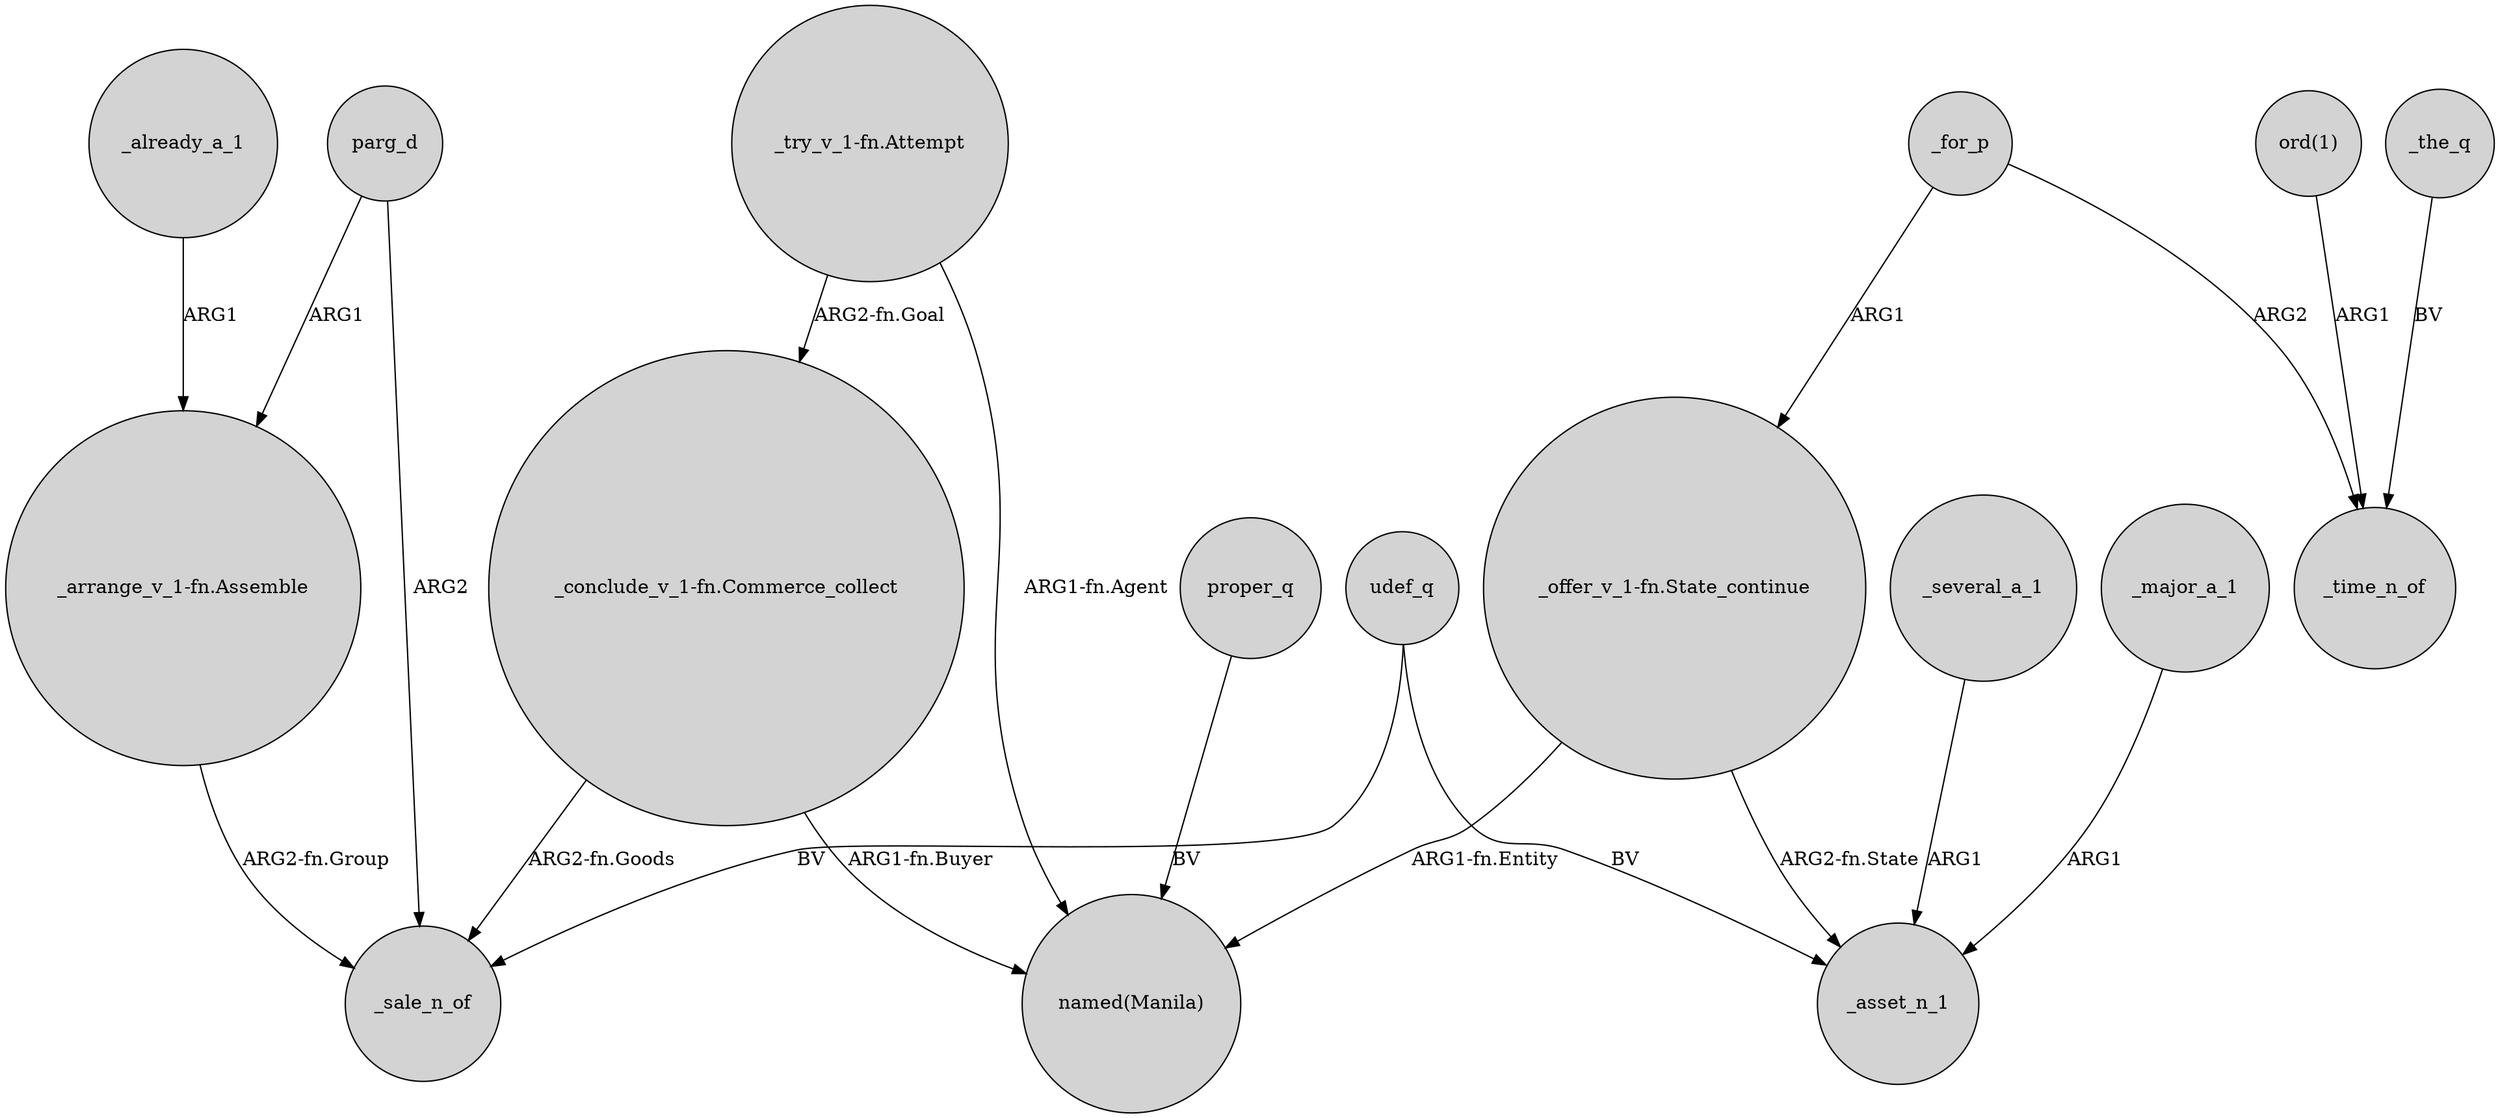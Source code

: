 digraph {
	node [shape=circle style=filled]
	_already_a_1 -> "_arrange_v_1-fn.Assemble" [label=ARG1]
	_for_p -> "_offer_v_1-fn.State_continue" [label=ARG1]
	udef_q -> _sale_n_of [label=BV]
	"ord(1)" -> _time_n_of [label=ARG1]
	udef_q -> _asset_n_1 [label=BV]
	_several_a_1 -> _asset_n_1 [label=ARG1]
	parg_d -> _sale_n_of [label=ARG2]
	parg_d -> "_arrange_v_1-fn.Assemble" [label=ARG1]
	proper_q -> "named(Manila)" [label=BV]
	_the_q -> _time_n_of [label=BV]
	"_offer_v_1-fn.State_continue" -> _asset_n_1 [label="ARG2-fn.State"]
	"_arrange_v_1-fn.Assemble" -> _sale_n_of [label="ARG2-fn.Group"]
	_for_p -> _time_n_of [label=ARG2]
	"_conclude_v_1-fn.Commerce_collect" -> _sale_n_of [label="ARG2-fn.Goods"]
	"_offer_v_1-fn.State_continue" -> "named(Manila)" [label="ARG1-fn.Entity"]
	"_conclude_v_1-fn.Commerce_collect" -> "named(Manila)" [label="ARG1-fn.Buyer"]
	"_try_v_1-fn.Attempt" -> "named(Manila)" [label="ARG1-fn.Agent"]
	_major_a_1 -> _asset_n_1 [label=ARG1]
	"_try_v_1-fn.Attempt" -> "_conclude_v_1-fn.Commerce_collect" [label="ARG2-fn.Goal"]
}
